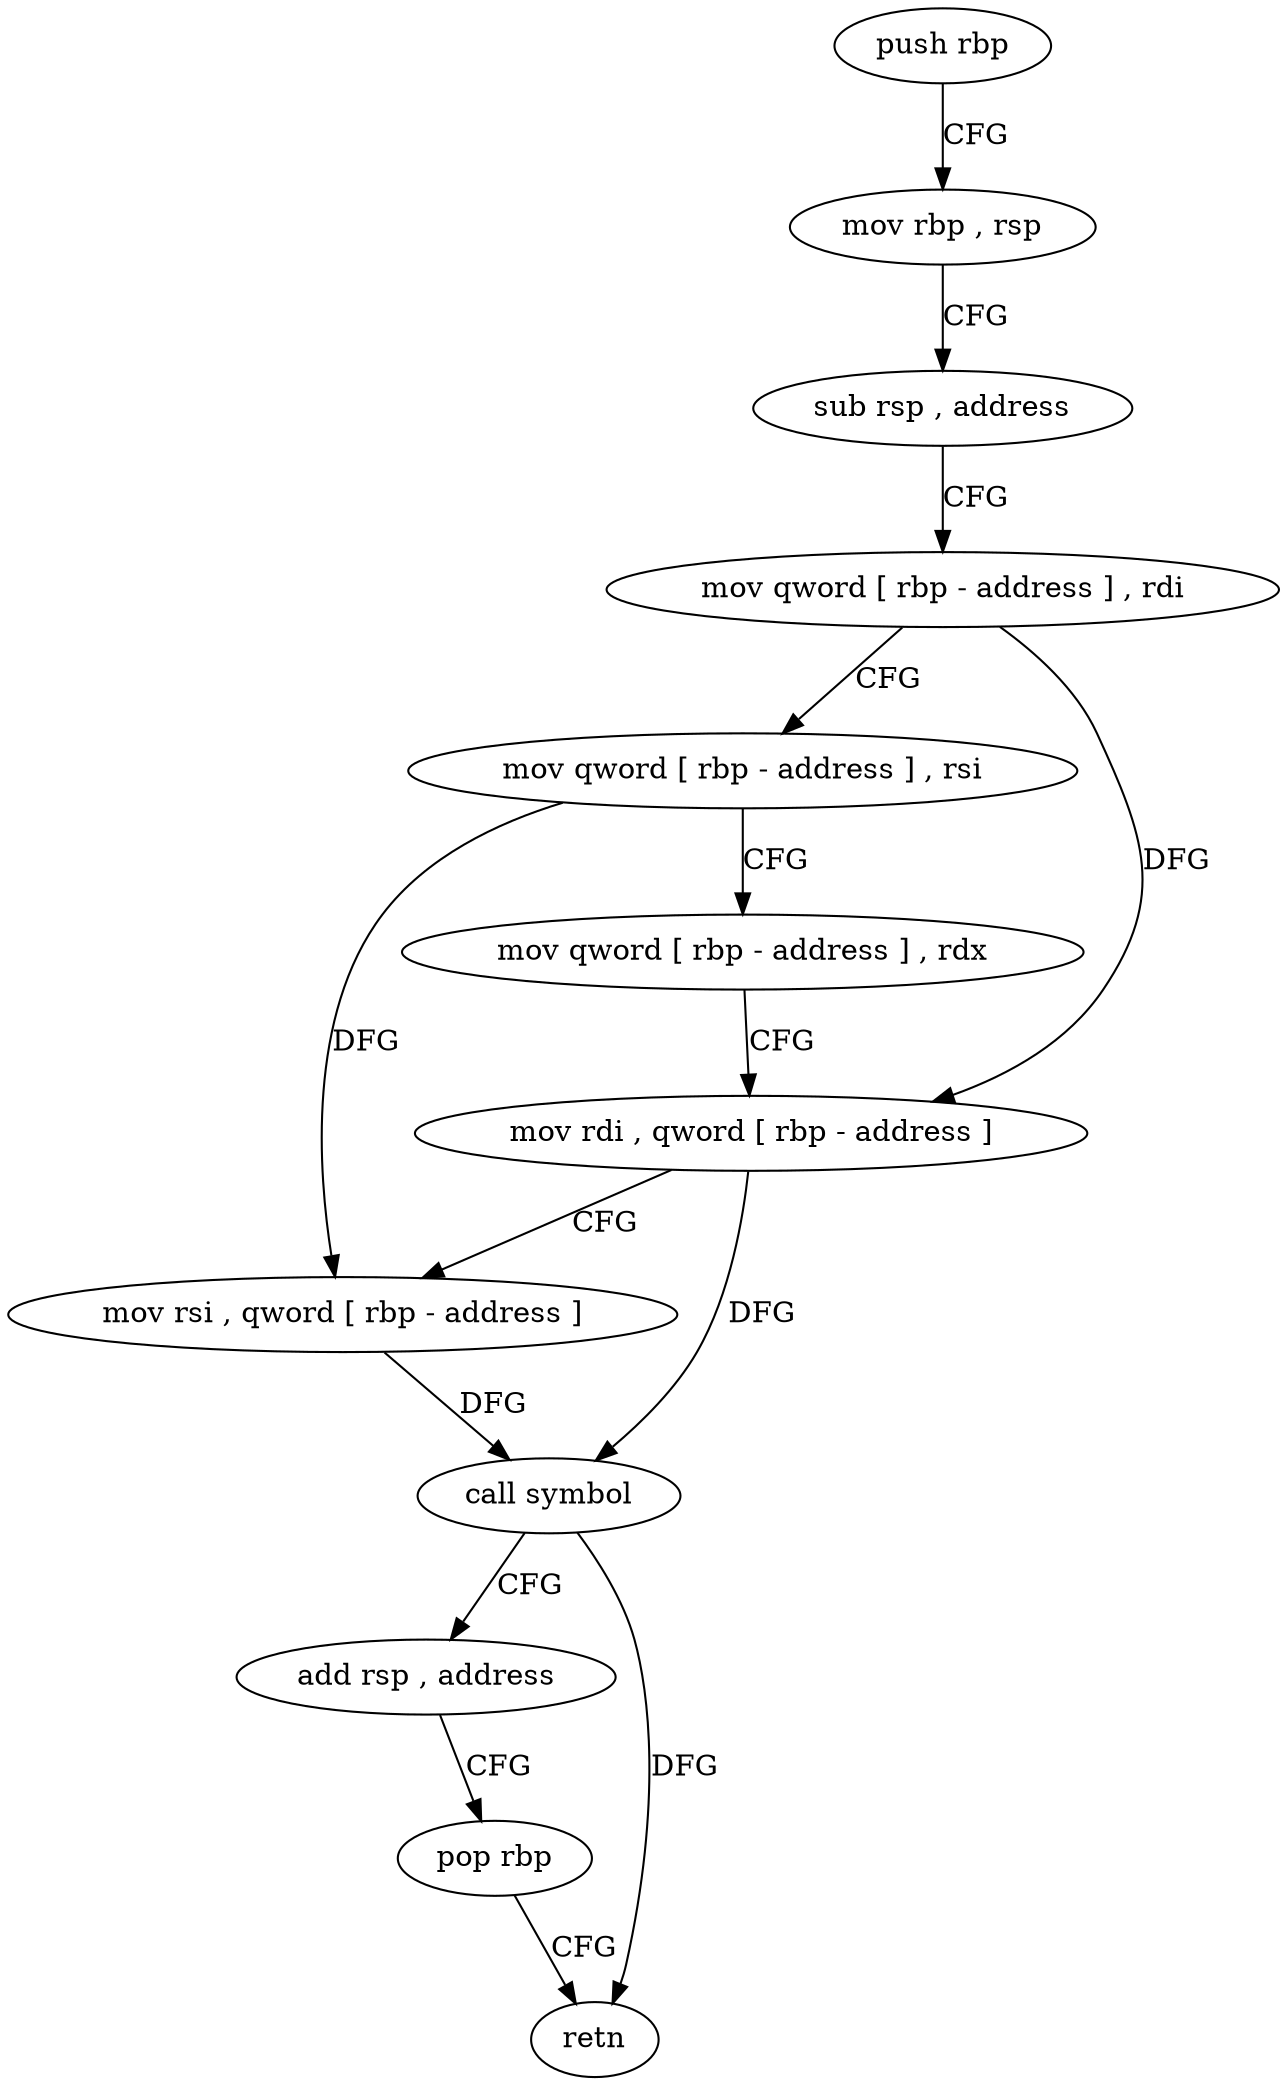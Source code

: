 digraph "func" {
"4211536" [label = "push rbp" ]
"4211537" [label = "mov rbp , rsp" ]
"4211540" [label = "sub rsp , address" ]
"4211544" [label = "mov qword [ rbp - address ] , rdi" ]
"4211548" [label = "mov qword [ rbp - address ] , rsi" ]
"4211552" [label = "mov qword [ rbp - address ] , rdx" ]
"4211556" [label = "mov rdi , qword [ rbp - address ]" ]
"4211560" [label = "mov rsi , qword [ rbp - address ]" ]
"4211564" [label = "call symbol" ]
"4211569" [label = "add rsp , address" ]
"4211573" [label = "pop rbp" ]
"4211574" [label = "retn" ]
"4211536" -> "4211537" [ label = "CFG" ]
"4211537" -> "4211540" [ label = "CFG" ]
"4211540" -> "4211544" [ label = "CFG" ]
"4211544" -> "4211548" [ label = "CFG" ]
"4211544" -> "4211556" [ label = "DFG" ]
"4211548" -> "4211552" [ label = "CFG" ]
"4211548" -> "4211560" [ label = "DFG" ]
"4211552" -> "4211556" [ label = "CFG" ]
"4211556" -> "4211560" [ label = "CFG" ]
"4211556" -> "4211564" [ label = "DFG" ]
"4211560" -> "4211564" [ label = "DFG" ]
"4211564" -> "4211569" [ label = "CFG" ]
"4211564" -> "4211574" [ label = "DFG" ]
"4211569" -> "4211573" [ label = "CFG" ]
"4211573" -> "4211574" [ label = "CFG" ]
}
